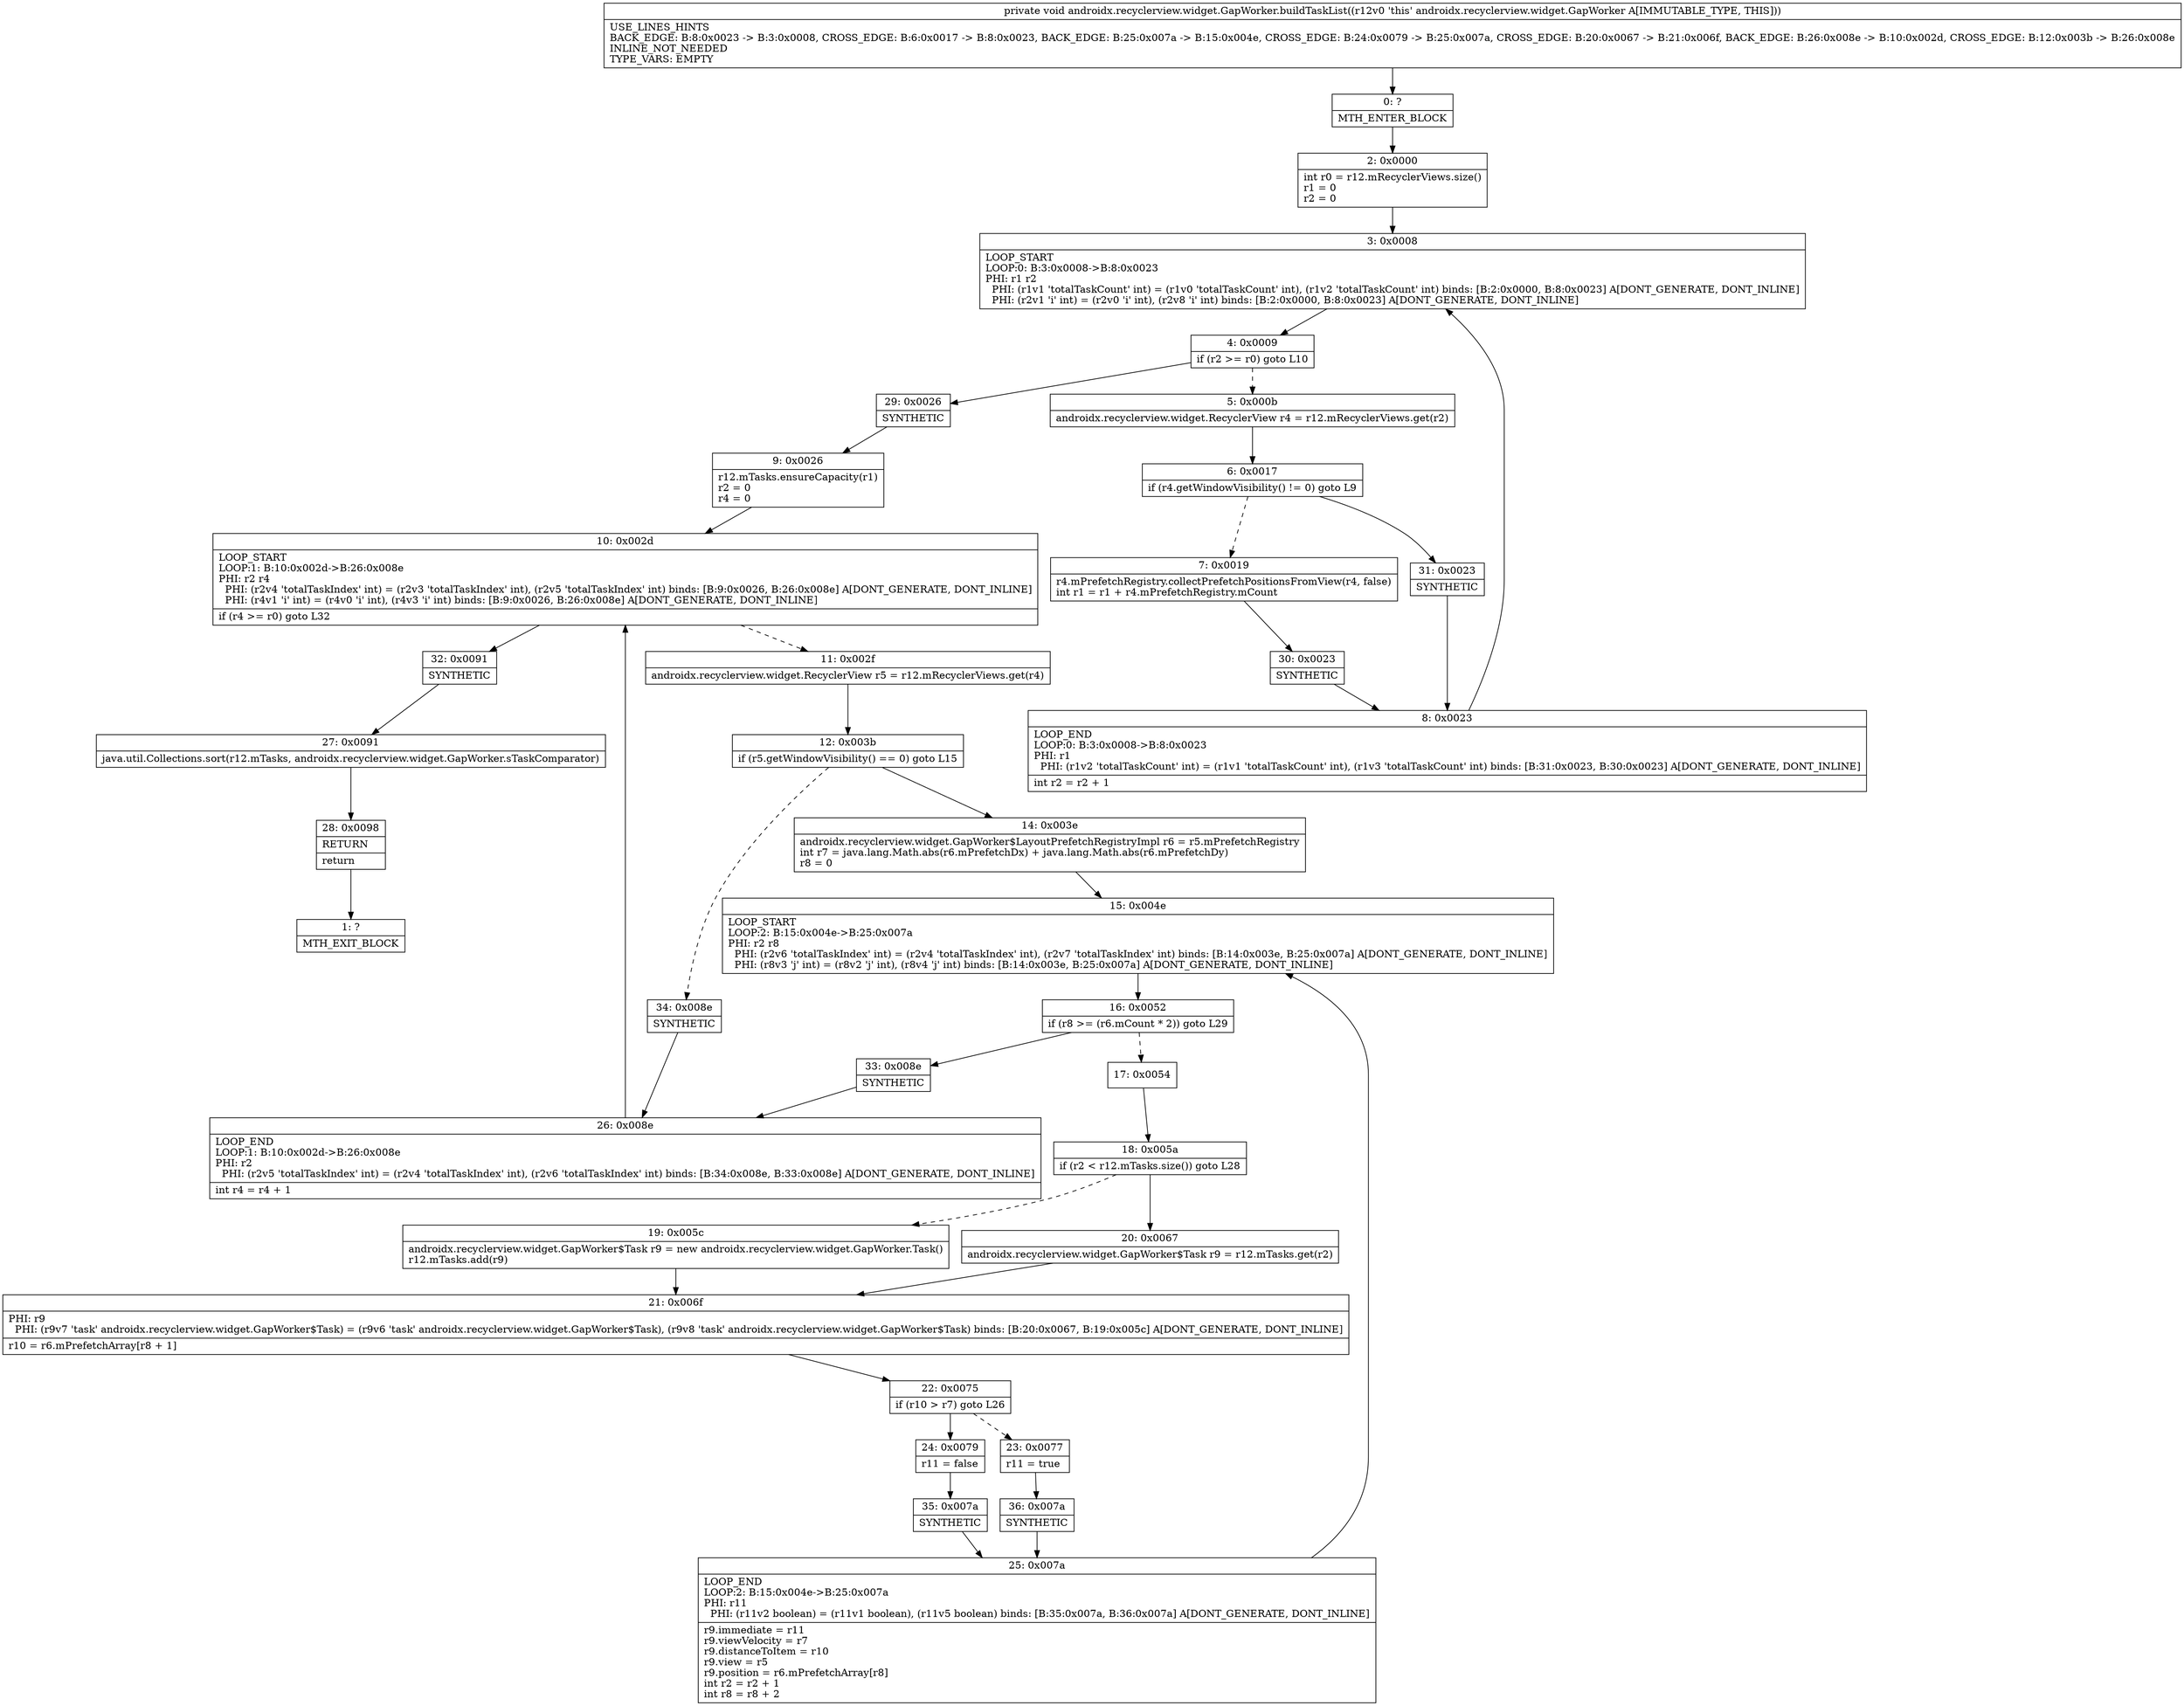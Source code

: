 digraph "CFG forandroidx.recyclerview.widget.GapWorker.buildTaskList()V" {
Node_0 [shape=record,label="{0\:\ ?|MTH_ENTER_BLOCK\l}"];
Node_2 [shape=record,label="{2\:\ 0x0000|int r0 = r12.mRecyclerViews.size()\lr1 = 0\lr2 = 0\l}"];
Node_3 [shape=record,label="{3\:\ 0x0008|LOOP_START\lLOOP:0: B:3:0x0008\-\>B:8:0x0023\lPHI: r1 r2 \l  PHI: (r1v1 'totalTaskCount' int) = (r1v0 'totalTaskCount' int), (r1v2 'totalTaskCount' int) binds: [B:2:0x0000, B:8:0x0023] A[DONT_GENERATE, DONT_INLINE]\l  PHI: (r2v1 'i' int) = (r2v0 'i' int), (r2v8 'i' int) binds: [B:2:0x0000, B:8:0x0023] A[DONT_GENERATE, DONT_INLINE]\l}"];
Node_4 [shape=record,label="{4\:\ 0x0009|if (r2 \>= r0) goto L10\l}"];
Node_5 [shape=record,label="{5\:\ 0x000b|androidx.recyclerview.widget.RecyclerView r4 = r12.mRecyclerViews.get(r2)\l}"];
Node_6 [shape=record,label="{6\:\ 0x0017|if (r4.getWindowVisibility() != 0) goto L9\l}"];
Node_7 [shape=record,label="{7\:\ 0x0019|r4.mPrefetchRegistry.collectPrefetchPositionsFromView(r4, false)\lint r1 = r1 + r4.mPrefetchRegistry.mCount\l}"];
Node_30 [shape=record,label="{30\:\ 0x0023|SYNTHETIC\l}"];
Node_8 [shape=record,label="{8\:\ 0x0023|LOOP_END\lLOOP:0: B:3:0x0008\-\>B:8:0x0023\lPHI: r1 \l  PHI: (r1v2 'totalTaskCount' int) = (r1v1 'totalTaskCount' int), (r1v3 'totalTaskCount' int) binds: [B:31:0x0023, B:30:0x0023] A[DONT_GENERATE, DONT_INLINE]\l|int r2 = r2 + 1\l}"];
Node_31 [shape=record,label="{31\:\ 0x0023|SYNTHETIC\l}"];
Node_29 [shape=record,label="{29\:\ 0x0026|SYNTHETIC\l}"];
Node_9 [shape=record,label="{9\:\ 0x0026|r12.mTasks.ensureCapacity(r1)\lr2 = 0\lr4 = 0\l}"];
Node_10 [shape=record,label="{10\:\ 0x002d|LOOP_START\lLOOP:1: B:10:0x002d\-\>B:26:0x008e\lPHI: r2 r4 \l  PHI: (r2v4 'totalTaskIndex' int) = (r2v3 'totalTaskIndex' int), (r2v5 'totalTaskIndex' int) binds: [B:9:0x0026, B:26:0x008e] A[DONT_GENERATE, DONT_INLINE]\l  PHI: (r4v1 'i' int) = (r4v0 'i' int), (r4v3 'i' int) binds: [B:9:0x0026, B:26:0x008e] A[DONT_GENERATE, DONT_INLINE]\l|if (r4 \>= r0) goto L32\l}"];
Node_11 [shape=record,label="{11\:\ 0x002f|androidx.recyclerview.widget.RecyclerView r5 = r12.mRecyclerViews.get(r4)\l}"];
Node_12 [shape=record,label="{12\:\ 0x003b|if (r5.getWindowVisibility() == 0) goto L15\l}"];
Node_14 [shape=record,label="{14\:\ 0x003e|androidx.recyclerview.widget.GapWorker$LayoutPrefetchRegistryImpl r6 = r5.mPrefetchRegistry\lint r7 = java.lang.Math.abs(r6.mPrefetchDx) + java.lang.Math.abs(r6.mPrefetchDy)\lr8 = 0\l}"];
Node_15 [shape=record,label="{15\:\ 0x004e|LOOP_START\lLOOP:2: B:15:0x004e\-\>B:25:0x007a\lPHI: r2 r8 \l  PHI: (r2v6 'totalTaskIndex' int) = (r2v4 'totalTaskIndex' int), (r2v7 'totalTaskIndex' int) binds: [B:14:0x003e, B:25:0x007a] A[DONT_GENERATE, DONT_INLINE]\l  PHI: (r8v3 'j' int) = (r8v2 'j' int), (r8v4 'j' int) binds: [B:14:0x003e, B:25:0x007a] A[DONT_GENERATE, DONT_INLINE]\l}"];
Node_16 [shape=record,label="{16\:\ 0x0052|if (r8 \>= (r6.mCount * 2)) goto L29\l}"];
Node_17 [shape=record,label="{17\:\ 0x0054}"];
Node_18 [shape=record,label="{18\:\ 0x005a|if (r2 \< r12.mTasks.size()) goto L28\l}"];
Node_19 [shape=record,label="{19\:\ 0x005c|androidx.recyclerview.widget.GapWorker$Task r9 = new androidx.recyclerview.widget.GapWorker.Task()\lr12.mTasks.add(r9)\l}"];
Node_21 [shape=record,label="{21\:\ 0x006f|PHI: r9 \l  PHI: (r9v7 'task' androidx.recyclerview.widget.GapWorker$Task) = (r9v6 'task' androidx.recyclerview.widget.GapWorker$Task), (r9v8 'task' androidx.recyclerview.widget.GapWorker$Task) binds: [B:20:0x0067, B:19:0x005c] A[DONT_GENERATE, DONT_INLINE]\l|r10 = r6.mPrefetchArray[r8 + 1]\l}"];
Node_22 [shape=record,label="{22\:\ 0x0075|if (r10 \> r7) goto L26\l}"];
Node_23 [shape=record,label="{23\:\ 0x0077|r11 = true\l}"];
Node_36 [shape=record,label="{36\:\ 0x007a|SYNTHETIC\l}"];
Node_25 [shape=record,label="{25\:\ 0x007a|LOOP_END\lLOOP:2: B:15:0x004e\-\>B:25:0x007a\lPHI: r11 \l  PHI: (r11v2 boolean) = (r11v1 boolean), (r11v5 boolean) binds: [B:35:0x007a, B:36:0x007a] A[DONT_GENERATE, DONT_INLINE]\l|r9.immediate = r11\lr9.viewVelocity = r7\lr9.distanceToItem = r10\lr9.view = r5\lr9.position = r6.mPrefetchArray[r8]\lint r2 = r2 + 1\lint r8 = r8 + 2\l}"];
Node_24 [shape=record,label="{24\:\ 0x0079|r11 = false\l}"];
Node_35 [shape=record,label="{35\:\ 0x007a|SYNTHETIC\l}"];
Node_20 [shape=record,label="{20\:\ 0x0067|androidx.recyclerview.widget.GapWorker$Task r9 = r12.mTasks.get(r2)\l}"];
Node_33 [shape=record,label="{33\:\ 0x008e|SYNTHETIC\l}"];
Node_26 [shape=record,label="{26\:\ 0x008e|LOOP_END\lLOOP:1: B:10:0x002d\-\>B:26:0x008e\lPHI: r2 \l  PHI: (r2v5 'totalTaskIndex' int) = (r2v4 'totalTaskIndex' int), (r2v6 'totalTaskIndex' int) binds: [B:34:0x008e, B:33:0x008e] A[DONT_GENERATE, DONT_INLINE]\l|int r4 = r4 + 1\l}"];
Node_34 [shape=record,label="{34\:\ 0x008e|SYNTHETIC\l}"];
Node_32 [shape=record,label="{32\:\ 0x0091|SYNTHETIC\l}"];
Node_27 [shape=record,label="{27\:\ 0x0091|java.util.Collections.sort(r12.mTasks, androidx.recyclerview.widget.GapWorker.sTaskComparator)\l}"];
Node_28 [shape=record,label="{28\:\ 0x0098|RETURN\l|return\l}"];
Node_1 [shape=record,label="{1\:\ ?|MTH_EXIT_BLOCK\l}"];
MethodNode[shape=record,label="{private void androidx.recyclerview.widget.GapWorker.buildTaskList((r12v0 'this' androidx.recyclerview.widget.GapWorker A[IMMUTABLE_TYPE, THIS]))  | USE_LINES_HINTS\lBACK_EDGE: B:8:0x0023 \-\> B:3:0x0008, CROSS_EDGE: B:6:0x0017 \-\> B:8:0x0023, BACK_EDGE: B:25:0x007a \-\> B:15:0x004e, CROSS_EDGE: B:24:0x0079 \-\> B:25:0x007a, CROSS_EDGE: B:20:0x0067 \-\> B:21:0x006f, BACK_EDGE: B:26:0x008e \-\> B:10:0x002d, CROSS_EDGE: B:12:0x003b \-\> B:26:0x008e\lINLINE_NOT_NEEDED\lTYPE_VARS: EMPTY\l}"];
MethodNode -> Node_0;Node_0 -> Node_2;
Node_2 -> Node_3;
Node_3 -> Node_4;
Node_4 -> Node_5[style=dashed];
Node_4 -> Node_29;
Node_5 -> Node_6;
Node_6 -> Node_7[style=dashed];
Node_6 -> Node_31;
Node_7 -> Node_30;
Node_30 -> Node_8;
Node_8 -> Node_3;
Node_31 -> Node_8;
Node_29 -> Node_9;
Node_9 -> Node_10;
Node_10 -> Node_11[style=dashed];
Node_10 -> Node_32;
Node_11 -> Node_12;
Node_12 -> Node_14;
Node_12 -> Node_34[style=dashed];
Node_14 -> Node_15;
Node_15 -> Node_16;
Node_16 -> Node_17[style=dashed];
Node_16 -> Node_33;
Node_17 -> Node_18;
Node_18 -> Node_19[style=dashed];
Node_18 -> Node_20;
Node_19 -> Node_21;
Node_21 -> Node_22;
Node_22 -> Node_23[style=dashed];
Node_22 -> Node_24;
Node_23 -> Node_36;
Node_36 -> Node_25;
Node_25 -> Node_15;
Node_24 -> Node_35;
Node_35 -> Node_25;
Node_20 -> Node_21;
Node_33 -> Node_26;
Node_26 -> Node_10;
Node_34 -> Node_26;
Node_32 -> Node_27;
Node_27 -> Node_28;
Node_28 -> Node_1;
}

